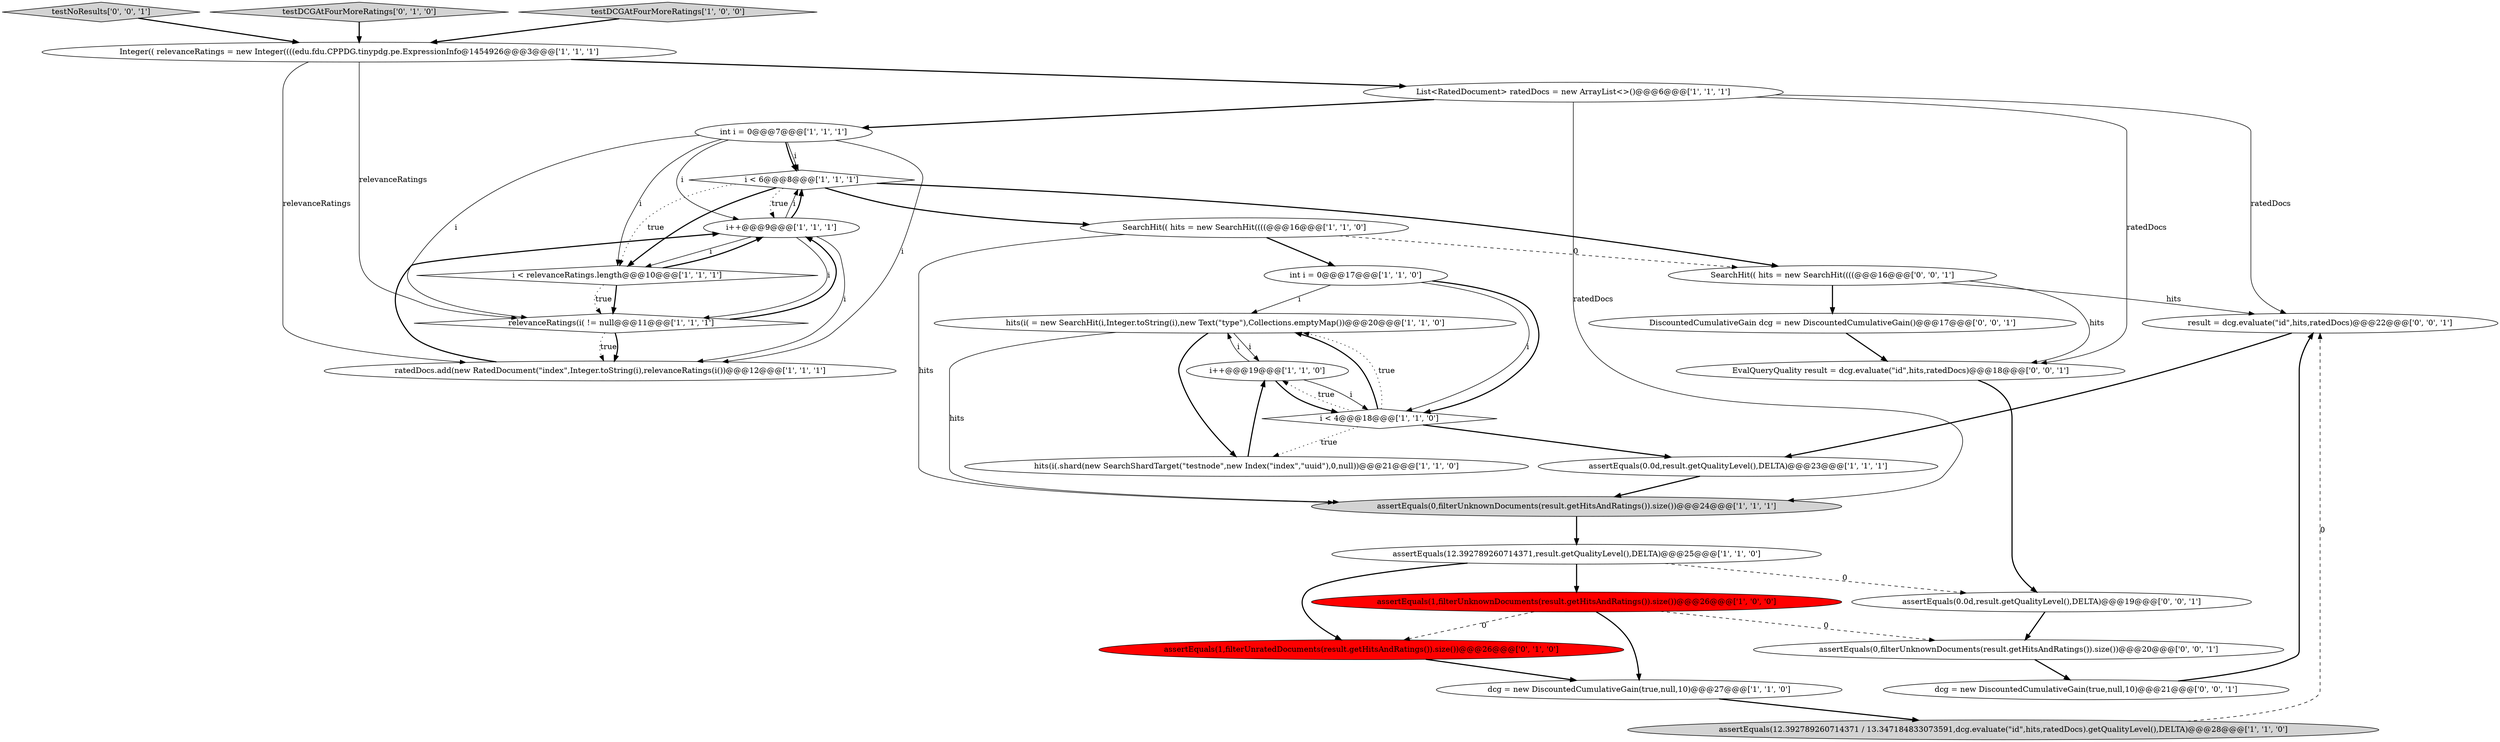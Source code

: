 digraph {
27 [style = filled, label = "result = dcg.evaluate(\"id\",hits,ratedDocs)@@@22@@@['0', '0', '1']", fillcolor = white, shape = ellipse image = "AAA0AAABBB3BBB"];
17 [style = filled, label = "assertEquals(1,filterUnknownDocuments(result.getHitsAndRatings()).size())@@@26@@@['1', '0', '0']", fillcolor = red, shape = ellipse image = "AAA1AAABBB1BBB"];
12 [style = filled, label = "assertEquals(0.0d,result.getQualityLevel(),DELTA)@@@23@@@['1', '1', '1']", fillcolor = white, shape = ellipse image = "AAA0AAABBB1BBB"];
19 [style = filled, label = "assertEquals(0,filterUnknownDocuments(result.getHitsAndRatings()).size())@@@24@@@['1', '1', '1']", fillcolor = lightgray, shape = ellipse image = "AAA0AAABBB1BBB"];
16 [style = filled, label = "i < 6@@@8@@@['1', '1', '1']", fillcolor = white, shape = diamond image = "AAA0AAABBB1BBB"];
30 [style = filled, label = "testNoResults['0', '0', '1']", fillcolor = lightgray, shape = diamond image = "AAA0AAABBB3BBB"];
18 [style = filled, label = "assertEquals(12.392789260714371,result.getQualityLevel(),DELTA)@@@25@@@['1', '1', '0']", fillcolor = white, shape = ellipse image = "AAA0AAABBB1BBB"];
22 [style = filled, label = "assertEquals(1,filterUnratedDocuments(result.getHitsAndRatings()).size())@@@26@@@['0', '1', '0']", fillcolor = red, shape = ellipse image = "AAA1AAABBB2BBB"];
6 [style = filled, label = "hits(i( = new SearchHit(i,Integer.toString(i),new Text(\"type\"),Collections.emptyMap())@@@20@@@['1', '1', '0']", fillcolor = white, shape = ellipse image = "AAA0AAABBB1BBB"];
26 [style = filled, label = "assertEquals(0,filterUnknownDocuments(result.getHitsAndRatings()).size())@@@20@@@['0', '0', '1']", fillcolor = white, shape = ellipse image = "AAA0AAABBB3BBB"];
28 [style = filled, label = "EvalQueryQuality result = dcg.evaluate(\"id\",hits,ratedDocs)@@@18@@@['0', '0', '1']", fillcolor = white, shape = ellipse image = "AAA0AAABBB3BBB"];
2 [style = filled, label = "i++@@@19@@@['1', '1', '0']", fillcolor = white, shape = ellipse image = "AAA0AAABBB1BBB"];
14 [style = filled, label = "ratedDocs.add(new RatedDocument(\"index\",Integer.toString(i),relevanceRatings(i())@@@12@@@['1', '1', '1']", fillcolor = white, shape = ellipse image = "AAA0AAABBB1BBB"];
23 [style = filled, label = "assertEquals(0.0d,result.getQualityLevel(),DELTA)@@@19@@@['0', '0', '1']", fillcolor = white, shape = ellipse image = "AAA0AAABBB3BBB"];
11 [style = filled, label = "int i = 0@@@17@@@['1', '1', '0']", fillcolor = white, shape = ellipse image = "AAA0AAABBB1BBB"];
9 [style = filled, label = "relevanceRatings(i( != null@@@11@@@['1', '1', '1']", fillcolor = white, shape = diamond image = "AAA0AAABBB1BBB"];
1 [style = filled, label = "i++@@@9@@@['1', '1', '1']", fillcolor = white, shape = ellipse image = "AAA0AAABBB1BBB"];
8 [style = filled, label = "dcg = new DiscountedCumulativeGain(true,null,10)@@@27@@@['1', '1', '0']", fillcolor = white, shape = ellipse image = "AAA0AAABBB1BBB"];
20 [style = filled, label = "Integer(( relevanceRatings = new Integer((((edu.fdu.CPPDG.tinypdg.pe.ExpressionInfo@1454926@@@3@@@['1', '1', '1']", fillcolor = white, shape = ellipse image = "AAA0AAABBB1BBB"];
10 [style = filled, label = "List<RatedDocument> ratedDocs = new ArrayList<>()@@@6@@@['1', '1', '1']", fillcolor = white, shape = ellipse image = "AAA0AAABBB1BBB"];
29 [style = filled, label = "dcg = new DiscountedCumulativeGain(true,null,10)@@@21@@@['0', '0', '1']", fillcolor = white, shape = ellipse image = "AAA0AAABBB3BBB"];
21 [style = filled, label = "testDCGAtFourMoreRatings['0', '1', '0']", fillcolor = lightgray, shape = diamond image = "AAA0AAABBB2BBB"];
13 [style = filled, label = "int i = 0@@@7@@@['1', '1', '1']", fillcolor = white, shape = ellipse image = "AAA0AAABBB1BBB"];
7 [style = filled, label = "testDCGAtFourMoreRatings['1', '0', '0']", fillcolor = lightgray, shape = diamond image = "AAA0AAABBB1BBB"];
3 [style = filled, label = "assertEquals(12.392789260714371 / 13.347184833073591,dcg.evaluate(\"id\",hits,ratedDocs).getQualityLevel(),DELTA)@@@28@@@['1', '1', '0']", fillcolor = lightgray, shape = ellipse image = "AAA0AAABBB1BBB"];
25 [style = filled, label = "DiscountedCumulativeGain dcg = new DiscountedCumulativeGain()@@@17@@@['0', '0', '1']", fillcolor = white, shape = ellipse image = "AAA0AAABBB3BBB"];
24 [style = filled, label = "SearchHit(( hits = new SearchHit((((@@@16@@@['0', '0', '1']", fillcolor = white, shape = ellipse image = "AAA0AAABBB3BBB"];
15 [style = filled, label = "i < 4@@@18@@@['1', '1', '0']", fillcolor = white, shape = diamond image = "AAA0AAABBB1BBB"];
4 [style = filled, label = "SearchHit(( hits = new SearchHit((((@@@16@@@['1', '1', '0']", fillcolor = white, shape = ellipse image = "AAA0AAABBB1BBB"];
5 [style = filled, label = "hits(i(.shard(new SearchShardTarget(\"testnode\",new Index(\"index\",\"uuid\"),0,null))@@@21@@@['1', '1', '0']", fillcolor = white, shape = ellipse image = "AAA0AAABBB1BBB"];
0 [style = filled, label = "i < relevanceRatings.length@@@10@@@['1', '1', '1']", fillcolor = white, shape = diamond image = "AAA0AAABBB1BBB"];
15->5 [style = dotted, label="true"];
17->8 [style = bold, label=""];
13->0 [style = solid, label="i"];
13->9 [style = solid, label="i"];
16->0 [style = bold, label=""];
0->9 [style = bold, label=""];
19->18 [style = bold, label=""];
25->28 [style = bold, label=""];
27->12 [style = bold, label=""];
13->1 [style = solid, label="i"];
2->6 [style = solid, label="i"];
30->20 [style = bold, label=""];
1->9 [style = solid, label="i"];
16->24 [style = bold, label=""];
26->29 [style = bold, label=""];
10->19 [style = solid, label="ratedDocs"];
15->2 [style = dotted, label="true"];
8->3 [style = bold, label=""];
20->9 [style = solid, label="relevanceRatings"];
17->22 [style = dashed, label="0"];
23->26 [style = bold, label=""];
1->14 [style = solid, label="i"];
18->17 [style = bold, label=""];
3->27 [style = dashed, label="0"];
15->6 [style = bold, label=""];
24->27 [style = solid, label="hits"];
7->20 [style = bold, label=""];
20->14 [style = solid, label="relevanceRatings"];
11->15 [style = solid, label="i"];
13->16 [style = bold, label=""];
2->15 [style = solid, label="i"];
9->14 [style = dotted, label="true"];
11->15 [style = bold, label=""];
14->1 [style = bold, label=""];
6->19 [style = solid, label="hits"];
10->27 [style = solid, label="ratedDocs"];
20->10 [style = bold, label=""];
22->8 [style = bold, label=""];
1->16 [style = solid, label="i"];
1->0 [style = solid, label="i"];
29->27 [style = bold, label=""];
6->5 [style = bold, label=""];
5->2 [style = bold, label=""];
18->22 [style = bold, label=""];
11->6 [style = solid, label="i"];
21->20 [style = bold, label=""];
6->2 [style = solid, label="i"];
16->0 [style = dotted, label="true"];
10->13 [style = bold, label=""];
16->1 [style = dotted, label="true"];
1->16 [style = bold, label=""];
28->23 [style = bold, label=""];
0->1 [style = bold, label=""];
24->25 [style = bold, label=""];
15->6 [style = dotted, label="true"];
18->23 [style = dashed, label="0"];
2->15 [style = bold, label=""];
9->14 [style = bold, label=""];
17->26 [style = dashed, label="0"];
13->14 [style = solid, label="i"];
15->12 [style = bold, label=""];
4->24 [style = dashed, label="0"];
16->4 [style = bold, label=""];
9->1 [style = bold, label=""];
4->11 [style = bold, label=""];
12->19 [style = bold, label=""];
10->28 [style = solid, label="ratedDocs"];
4->19 [style = solid, label="hits"];
0->9 [style = dotted, label="true"];
24->28 [style = solid, label="hits"];
13->16 [style = solid, label="i"];
}
